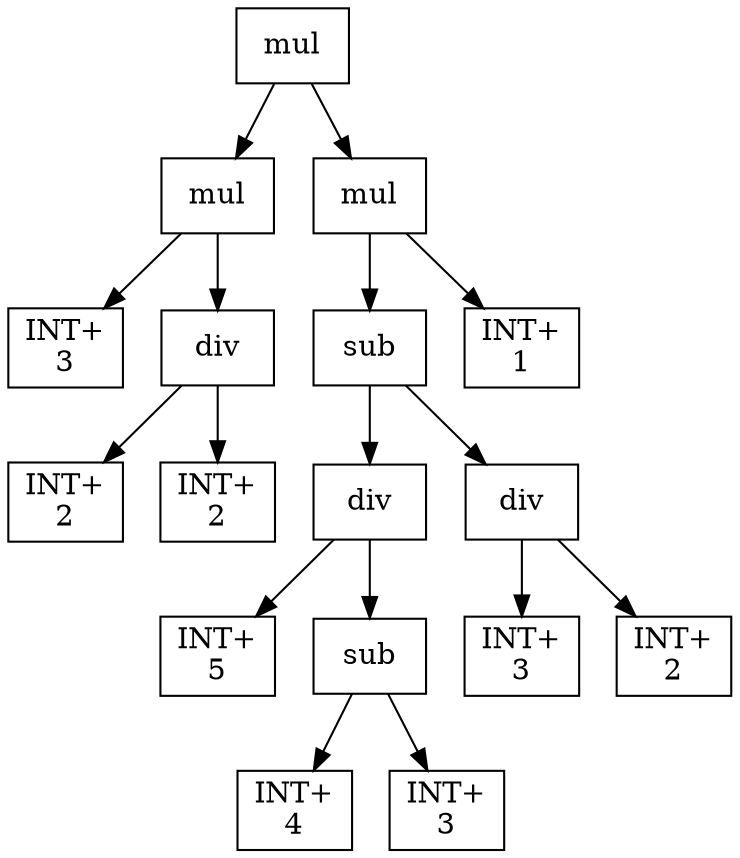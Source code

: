 digraph expr {
  node [shape=box];
  n1 [label="mul"];
  n2 [label="mul"];
  n3 [label="INT+\n3"];
  n4 [label="div"];
  n5 [label="INT+\n2"];
  n6 [label="INT+\n2"];
  n4 -> n5;
  n4 -> n6;
  n2 -> n3;
  n2 -> n4;
  n7 [label="mul"];
  n8 [label="sub"];
  n9 [label="div"];
  n10 [label="INT+\n5"];
  n11 [label="sub"];
  n12 [label="INT+\n4"];
  n13 [label="INT+\n3"];
  n11 -> n12;
  n11 -> n13;
  n9 -> n10;
  n9 -> n11;
  n14 [label="div"];
  n15 [label="INT+\n3"];
  n16 [label="INT+\n2"];
  n14 -> n15;
  n14 -> n16;
  n8 -> n9;
  n8 -> n14;
  n17 [label="INT+\n1"];
  n7 -> n8;
  n7 -> n17;
  n1 -> n2;
  n1 -> n7;
}